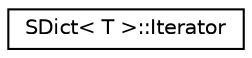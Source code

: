 digraph "Graphical Class Hierarchy"
{
 // INTERACTIVE_SVG=YES
 // LATEX_PDF_SIZE
  edge [fontname="Helvetica",fontsize="10",labelfontname="Helvetica",labelfontsize="10"];
  node [fontname="Helvetica",fontsize="10",shape=record];
  rankdir="LR";
  Node0 [label="SDict\< T \>::Iterator",height=0.2,width=0.4,color="black", fillcolor="white", style="filled",URL="$d9/dbf/class_s_dict_1_1_iterator.html",tooltip=" "];
}

